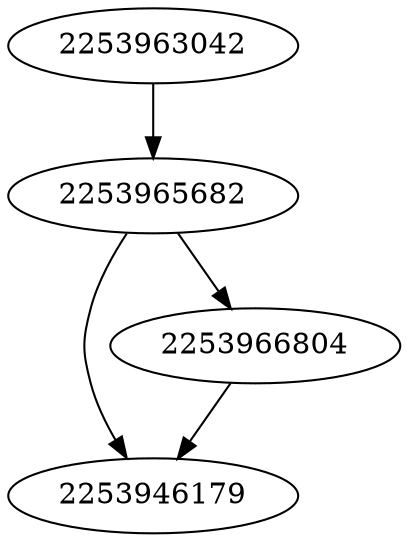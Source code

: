 strict digraph  {
2253963042;
2253946179;
2253966804;
2253965682;
2253963042 -> 2253965682;
2253966804 -> 2253946179;
2253965682 -> 2253966804;
2253965682 -> 2253946179;
}
